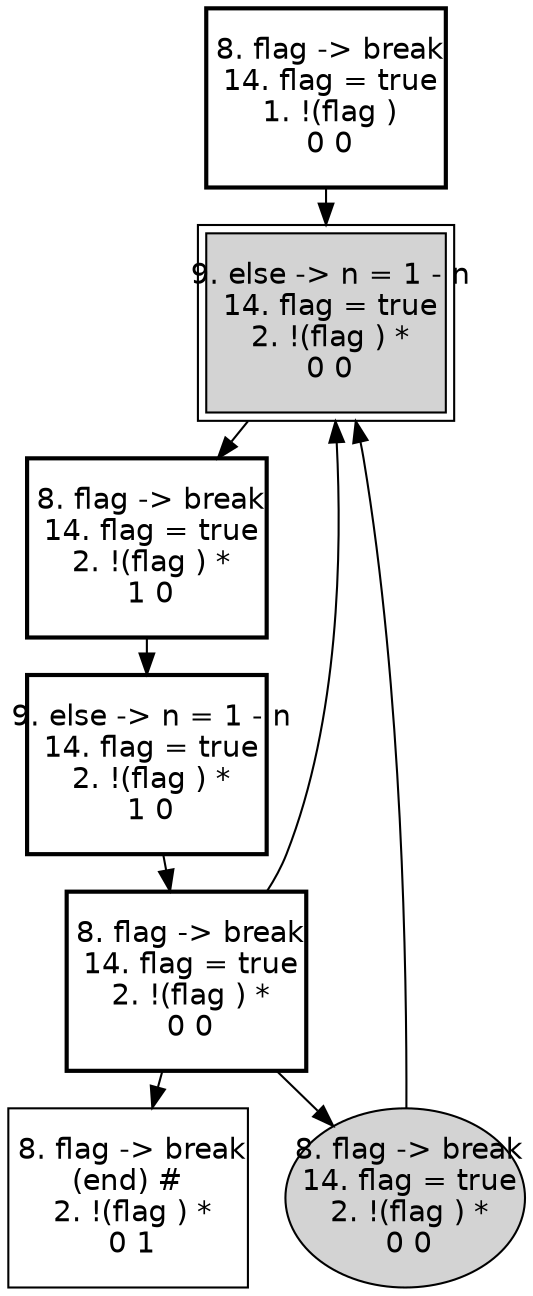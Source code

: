 digraph "" {
  graph [size="16,12",ranksep=.25];               
  node [shape=box,fontname=Helvetica,fontsize=14];
  node [width=1.6,height=1.2,fixedsize=true];     
 0 [label=" 8. flag -> break\n 14. flag = true\n 1. !(flag )\n 0 0\n" style = bold ];
 1 [label=" 9. else -> n = 1 - n\n 14. flag = true\n 2. !(flag ) *\n 0 0\n" peripheries = 2  style = bold  style = filled ];
 2 [label=" 8. flag -> break\n 14. flag = true\n 2. !(flag ) *\n 1 0\n" style = bold ];
 3 [label=" 9. else -> n = 1 - n\n 14. flag = true\n 2. !(flag ) *\n 1 0\n" style = bold ];
 4 [label=" 8. flag -> break\n 14. flag = true\n 2. !(flag ) *\n 0 0\n" style = bold ];
 5 [label=" 8. flag -> break\n(end) #\n 2. !(flag ) *\n 0 1\n"];
 6 [label=" 8. flag -> break\n 14. flag = true\n 2. !(flag ) *\n 0 0\n" shape = ellipse  style = bold  style = filled ];
 0 -> 1;
 1 -> 2;
 2 -> 3;
 3 -> 4;
 4 -> 1;
 4 -> 5;
 4 -> 6;
 6 -> 1;
}
